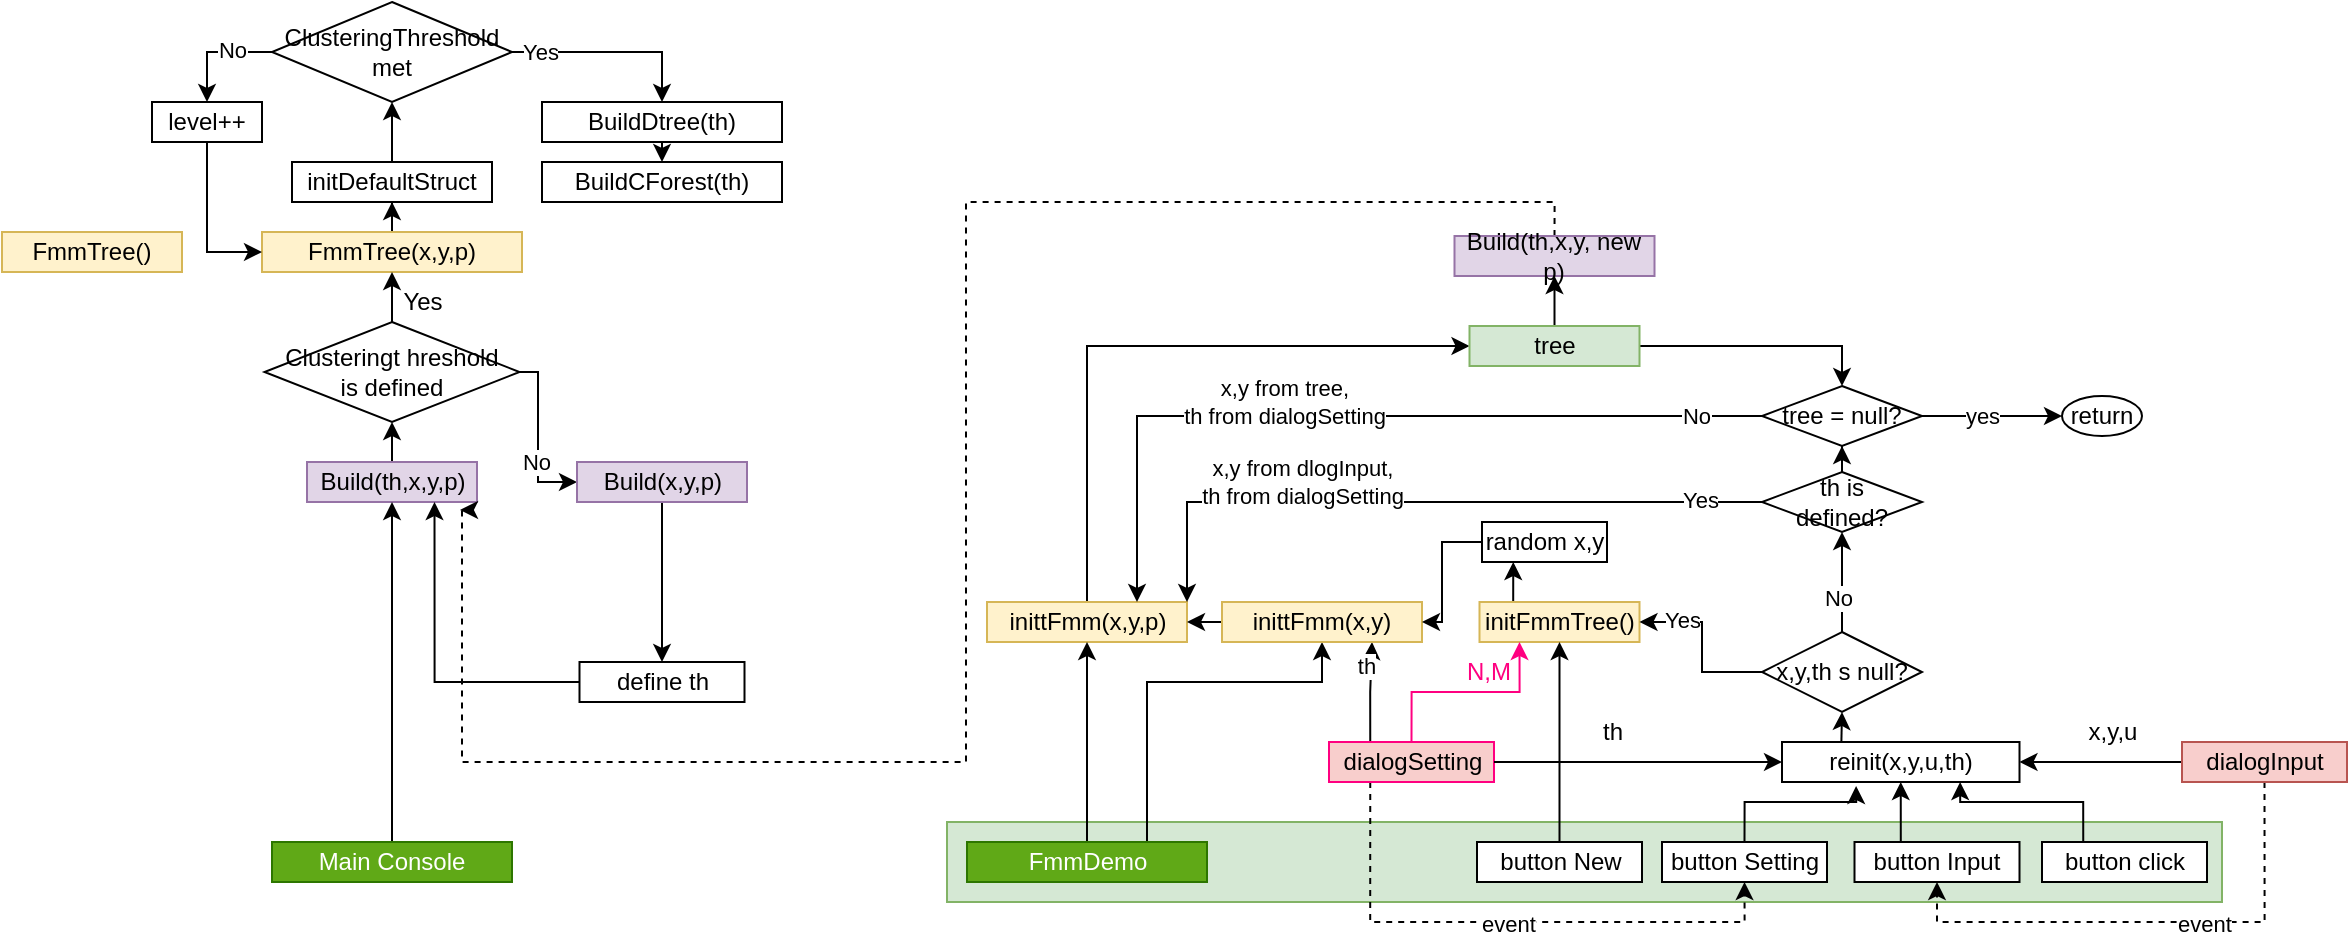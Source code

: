 <mxfile version="20.0.3" type="device"><diagram id="Uz7DUz-bzCfDMSoVcK53" name="Page-1"><mxGraphModel dx="1038" dy="546" grid="1" gridSize="10" guides="1" tooltips="1" connect="1" arrows="1" fold="1" page="1" pageScale="1" pageWidth="850" pageHeight="1100" math="0" shadow="0"><root><mxCell id="0"/><mxCell id="1" parent="0"/><mxCell id="zK4xgG0_p17at7Gp_I9P-106" value="" style="rounded=0;whiteSpace=wrap;html=1;fillColor=#d5e8d4;strokeColor=#82b366;" vertex="1" parent="1"><mxGeometry x="522.5" y="480" width="637.5" height="40" as="geometry"/></mxCell><mxCell id="zK4xgG0_p17at7Gp_I9P-1" value="FmmTree()" style="rounded=0;whiteSpace=wrap;html=1;fillColor=#fff2cc;strokeColor=#d6b656;" vertex="1" parent="1"><mxGeometry x="50" y="185" width="90" height="20" as="geometry"/></mxCell><mxCell id="zK4xgG0_p17at7Gp_I9P-4" style="edgeStyle=orthogonalEdgeStyle;rounded=0;orthogonalLoop=1;jettySize=auto;html=1;exitX=0.5;exitY=0;exitDx=0;exitDy=0;" edge="1" parent="1" source="zK4xgG0_p17at7Gp_I9P-2" target="zK4xgG0_p17at7Gp_I9P-3"><mxGeometry relative="1" as="geometry"/></mxCell><mxCell id="zK4xgG0_p17at7Gp_I9P-2" value="FmmTree(x,y,p)" style="rounded=0;whiteSpace=wrap;html=1;fillColor=#fff2cc;strokeColor=#d6b656;" vertex="1" parent="1"><mxGeometry x="180" y="185" width="130" height="20" as="geometry"/></mxCell><mxCell id="zK4xgG0_p17at7Gp_I9P-19" style="edgeStyle=orthogonalEdgeStyle;rounded=0;orthogonalLoop=1;jettySize=auto;html=1;exitX=0.5;exitY=0;exitDx=0;exitDy=0;" edge="1" parent="1" source="zK4xgG0_p17at7Gp_I9P-3" target="zK4xgG0_p17at7Gp_I9P-7"><mxGeometry relative="1" as="geometry"/></mxCell><mxCell id="zK4xgG0_p17at7Gp_I9P-3" value="initDefaultStruct" style="whiteSpace=wrap;html=1;" vertex="1" parent="1"><mxGeometry x="195" y="150" width="100" height="20" as="geometry"/></mxCell><mxCell id="zK4xgG0_p17at7Gp_I9P-29" style="edgeStyle=orthogonalEdgeStyle;rounded=0;orthogonalLoop=1;jettySize=auto;html=1;exitX=0.5;exitY=0;exitDx=0;exitDy=0;entryX=0.5;entryY=1;entryDx=0;entryDy=0;" edge="1" parent="1" source="zK4xgG0_p17at7Gp_I9P-5" target="zK4xgG0_p17at7Gp_I9P-25"><mxGeometry relative="1" as="geometry"/></mxCell><mxCell id="zK4xgG0_p17at7Gp_I9P-5" value="Build(th,x,y,p)" style="rounded=0;whiteSpace=wrap;html=1;fillColor=#e1d5e7;strokeColor=#9673a6;" vertex="1" parent="1"><mxGeometry x="202.5" y="300" width="85" height="20" as="geometry"/></mxCell><mxCell id="zK4xgG0_p17at7Gp_I9P-20" style="edgeStyle=orthogonalEdgeStyle;rounded=0;orthogonalLoop=1;jettySize=auto;html=1;exitX=0;exitY=0.5;exitDx=0;exitDy=0;entryX=0.5;entryY=0;entryDx=0;entryDy=0;" edge="1" parent="1" source="zK4xgG0_p17at7Gp_I9P-7" target="zK4xgG0_p17at7Gp_I9P-37"><mxGeometry relative="1" as="geometry"><mxPoint x="165" y="140" as="targetPoint"/></mxGeometry></mxCell><mxCell id="zK4xgG0_p17at7Gp_I9P-21" value="No" style="edgeLabel;html=1;align=center;verticalAlign=middle;resizable=0;points=[];" vertex="1" connectable="0" parent="zK4xgG0_p17at7Gp_I9P-20"><mxGeometry x="-0.304" y="-1" relative="1" as="geometry"><mxPoint as="offset"/></mxGeometry></mxCell><mxCell id="zK4xgG0_p17at7Gp_I9P-22" style="edgeStyle=orthogonalEdgeStyle;rounded=0;orthogonalLoop=1;jettySize=auto;html=1;exitX=1;exitY=0.5;exitDx=0;exitDy=0;entryX=0.5;entryY=0;entryDx=0;entryDy=0;" edge="1" parent="1" source="zK4xgG0_p17at7Gp_I9P-7" target="zK4xgG0_p17at7Gp_I9P-12"><mxGeometry relative="1" as="geometry"/></mxCell><mxCell id="zK4xgG0_p17at7Gp_I9P-23" value="Yes" style="edgeLabel;html=1;align=center;verticalAlign=middle;resizable=0;points=[];" vertex="1" connectable="0" parent="zK4xgG0_p17at7Gp_I9P-22"><mxGeometry x="-0.72" relative="1" as="geometry"><mxPoint as="offset"/></mxGeometry></mxCell><mxCell id="zK4xgG0_p17at7Gp_I9P-7" value="ClusteringThreshold met" style="rhombus;whiteSpace=wrap;html=1;" vertex="1" parent="1"><mxGeometry x="185" y="70" width="120" height="50" as="geometry"/></mxCell><mxCell id="zK4xgG0_p17at7Gp_I9P-138" style="edgeStyle=orthogonalEdgeStyle;rounded=0;orthogonalLoop=1;jettySize=auto;html=1;exitX=0.5;exitY=0;exitDx=0;exitDy=0;entryX=0.5;entryY=1;entryDx=0;entryDy=0;" edge="1" parent="1" source="zK4xgG0_p17at7Gp_I9P-9" target="zK4xgG0_p17at7Gp_I9P-5"><mxGeometry relative="1" as="geometry"/></mxCell><mxCell id="zK4xgG0_p17at7Gp_I9P-9" value="Main Console" style="rounded=0;whiteSpace=wrap;html=1;fillColor=#60a917;fontColor=#ffffff;strokeColor=#2D7600;" vertex="1" parent="1"><mxGeometry x="185" y="490" width="120" height="20" as="geometry"/></mxCell><mxCell id="zK4xgG0_p17at7Gp_I9P-24" style="edgeStyle=orthogonalEdgeStyle;rounded=0;orthogonalLoop=1;jettySize=auto;html=1;exitX=0.5;exitY=1;exitDx=0;exitDy=0;entryX=0.5;entryY=0;entryDx=0;entryDy=0;" edge="1" parent="1" source="zK4xgG0_p17at7Gp_I9P-12" target="zK4xgG0_p17at7Gp_I9P-14"><mxGeometry relative="1" as="geometry"/></mxCell><mxCell id="zK4xgG0_p17at7Gp_I9P-12" value="BuildDtree(th)" style="rounded=0;whiteSpace=wrap;html=1;" vertex="1" parent="1"><mxGeometry x="320" y="120" width="120" height="20" as="geometry"/></mxCell><mxCell id="zK4xgG0_p17at7Gp_I9P-14" value="BuildCForest(th)" style="rounded=0;whiteSpace=wrap;html=1;" vertex="1" parent="1"><mxGeometry x="320" y="150" width="120" height="20" as="geometry"/></mxCell><mxCell id="zK4xgG0_p17at7Gp_I9P-26" style="edgeStyle=orthogonalEdgeStyle;rounded=0;orthogonalLoop=1;jettySize=auto;html=1;exitX=0.5;exitY=0;exitDx=0;exitDy=0;entryX=0.5;entryY=1;entryDx=0;entryDy=0;" edge="1" parent="1" source="zK4xgG0_p17at7Gp_I9P-25" target="zK4xgG0_p17at7Gp_I9P-2"><mxGeometry relative="1" as="geometry"/></mxCell><mxCell id="zK4xgG0_p17at7Gp_I9P-31" style="edgeStyle=orthogonalEdgeStyle;rounded=0;orthogonalLoop=1;jettySize=auto;html=1;exitX=1;exitY=0.5;exitDx=0;exitDy=0;entryX=0;entryY=0.5;entryDx=0;entryDy=0;" edge="1" parent="1" source="zK4xgG0_p17at7Gp_I9P-25" target="zK4xgG0_p17at7Gp_I9P-30"><mxGeometry relative="1" as="geometry"><Array as="points"><mxPoint x="318" y="255"/><mxPoint x="318" y="310"/></Array></mxGeometry></mxCell><mxCell id="zK4xgG0_p17at7Gp_I9P-32" value="No" style="edgeLabel;html=1;align=center;verticalAlign=middle;resizable=0;points=[];" vertex="1" connectable="0" parent="zK4xgG0_p17at7Gp_I9P-31"><mxGeometry x="0.295" y="-1" relative="1" as="geometry"><mxPoint as="offset"/></mxGeometry></mxCell><mxCell id="zK4xgG0_p17at7Gp_I9P-25" value="&lt;div&gt;Clusteringt hreshold &lt;br&gt;&lt;/div&gt;&lt;div&gt;is defined&lt;br&gt;&lt;/div&gt;" style="rhombus;whiteSpace=wrap;html=1;" vertex="1" parent="1"><mxGeometry x="181.25" y="230" width="127.5" height="50" as="geometry"/></mxCell><mxCell id="zK4xgG0_p17at7Gp_I9P-27" value="Yes" style="text;html=1;align=center;verticalAlign=middle;resizable=0;points=[];autosize=1;strokeColor=none;fillColor=none;" vertex="1" parent="1"><mxGeometry x="240" y="205" width="40" height="30" as="geometry"/></mxCell><mxCell id="zK4xgG0_p17at7Gp_I9P-48" style="edgeStyle=orthogonalEdgeStyle;rounded=0;orthogonalLoop=1;jettySize=auto;html=1;exitX=0.5;exitY=1;exitDx=0;exitDy=0;entryX=0.5;entryY=0;entryDx=0;entryDy=0;" edge="1" parent="1" source="zK4xgG0_p17at7Gp_I9P-30" target="zK4xgG0_p17at7Gp_I9P-33"><mxGeometry relative="1" as="geometry"/></mxCell><mxCell id="zK4xgG0_p17at7Gp_I9P-30" value="Build(x,y,p)" style="rounded=0;whiteSpace=wrap;html=1;fillColor=#e1d5e7;strokeColor=#9673a6;" vertex="1" parent="1"><mxGeometry x="337.5" y="300" width="85" height="20" as="geometry"/></mxCell><mxCell id="zK4xgG0_p17at7Gp_I9P-49" style="edgeStyle=orthogonalEdgeStyle;rounded=0;orthogonalLoop=1;jettySize=auto;html=1;exitX=0;exitY=0.5;exitDx=0;exitDy=0;entryX=0.75;entryY=1;entryDx=0;entryDy=0;" edge="1" parent="1" source="zK4xgG0_p17at7Gp_I9P-33" target="zK4xgG0_p17at7Gp_I9P-5"><mxGeometry relative="1" as="geometry"/></mxCell><mxCell id="zK4xgG0_p17at7Gp_I9P-33" value="define th" style="rounded=0;whiteSpace=wrap;html=1;" vertex="1" parent="1"><mxGeometry x="338.75" y="400" width="82.5" height="20" as="geometry"/></mxCell><mxCell id="zK4xgG0_p17at7Gp_I9P-39" style="edgeStyle=orthogonalEdgeStyle;rounded=0;orthogonalLoop=1;jettySize=auto;html=1;exitX=0.5;exitY=1;exitDx=0;exitDy=0;entryX=0;entryY=0.5;entryDx=0;entryDy=0;" edge="1" parent="1" source="zK4xgG0_p17at7Gp_I9P-37" target="zK4xgG0_p17at7Gp_I9P-2"><mxGeometry relative="1" as="geometry"/></mxCell><mxCell id="zK4xgG0_p17at7Gp_I9P-37" value="level++" style="rounded=0;whiteSpace=wrap;html=1;" vertex="1" parent="1"><mxGeometry x="125" y="120" width="55" height="20" as="geometry"/></mxCell><mxCell id="zK4xgG0_p17at7Gp_I9P-64" style="edgeStyle=orthogonalEdgeStyle;rounded=0;orthogonalLoop=1;jettySize=auto;html=1;exitX=0.5;exitY=0;exitDx=0;exitDy=0;entryX=0;entryY=0.5;entryDx=0;entryDy=0;" edge="1" parent="1" source="zK4xgG0_p17at7Gp_I9P-40" target="zK4xgG0_p17at7Gp_I9P-45"><mxGeometry relative="1" as="geometry"/></mxCell><mxCell id="zK4xgG0_p17at7Gp_I9P-40" value="inittFmm(x,y,p)" style="rounded=0;whiteSpace=wrap;html=1;fillColor=#fff2cc;strokeColor=#d6b656;" vertex="1" parent="1"><mxGeometry x="542.5" y="370" width="100" height="20" as="geometry"/></mxCell><mxCell id="zK4xgG0_p17at7Gp_I9P-44" style="edgeStyle=orthogonalEdgeStyle;rounded=0;orthogonalLoop=1;jettySize=auto;html=1;exitX=0.5;exitY=0;exitDx=0;exitDy=0;entryX=0.5;entryY=1;entryDx=0;entryDy=0;" edge="1" parent="1" source="zK4xgG0_p17at7Gp_I9P-43" target="zK4xgG0_p17at7Gp_I9P-40"><mxGeometry relative="1" as="geometry"/></mxCell><mxCell id="zK4xgG0_p17at7Gp_I9P-61" style="edgeStyle=orthogonalEdgeStyle;rounded=0;orthogonalLoop=1;jettySize=auto;html=1;exitX=0.75;exitY=0;exitDx=0;exitDy=0;entryX=0.5;entryY=1;entryDx=0;entryDy=0;" edge="1" parent="1" source="zK4xgG0_p17at7Gp_I9P-43" target="zK4xgG0_p17at7Gp_I9P-59"><mxGeometry relative="1" as="geometry"><Array as="points"><mxPoint x="623" y="410"/><mxPoint x="710" y="410"/></Array></mxGeometry></mxCell><mxCell id="zK4xgG0_p17at7Gp_I9P-43" value="FmmDemo" style="rounded=0;whiteSpace=wrap;html=1;fillColor=#60a917;fontColor=#ffffff;strokeColor=#2D7600;" vertex="1" parent="1"><mxGeometry x="532.5" y="490" width="120" height="20" as="geometry"/></mxCell><mxCell id="zK4xgG0_p17at7Gp_I9P-117" style="edgeStyle=orthogonalEdgeStyle;rounded=0;orthogonalLoop=1;jettySize=auto;html=1;exitX=1;exitY=0.5;exitDx=0;exitDy=0;entryX=0.5;entryY=0;entryDx=0;entryDy=0;" edge="1" parent="1" source="zK4xgG0_p17at7Gp_I9P-45" target="zK4xgG0_p17at7Gp_I9P-115"><mxGeometry relative="1" as="geometry"/></mxCell><mxCell id="zK4xgG0_p17at7Gp_I9P-124" style="edgeStyle=orthogonalEdgeStyle;rounded=0;orthogonalLoop=1;jettySize=auto;html=1;exitX=0.5;exitY=0;exitDx=0;exitDy=0;entryX=0.5;entryY=1;entryDx=0;entryDy=0;" edge="1" parent="1" source="zK4xgG0_p17at7Gp_I9P-45" target="zK4xgG0_p17at7Gp_I9P-123"><mxGeometry relative="1" as="geometry"/></mxCell><mxCell id="zK4xgG0_p17at7Gp_I9P-45" value="tree" style="rounded=0;whiteSpace=wrap;html=1;fillColor=#d5e8d4;strokeColor=#82b366;" vertex="1" parent="1"><mxGeometry x="783.75" y="232" width="85" height="20" as="geometry"/></mxCell><mxCell id="zK4xgG0_p17at7Gp_I9P-69" style="edgeStyle=orthogonalEdgeStyle;rounded=0;orthogonalLoop=1;jettySize=auto;html=1;exitX=0.25;exitY=0;exitDx=0;exitDy=0;entryX=0.75;entryY=1;entryDx=0;entryDy=0;" edge="1" parent="1" source="zK4xgG0_p17at7Gp_I9P-50" target="zK4xgG0_p17at7Gp_I9P-59"><mxGeometry relative="1" as="geometry"/></mxCell><mxCell id="zK4xgG0_p17at7Gp_I9P-72" value="th" style="edgeLabel;html=1;align=center;verticalAlign=middle;resizable=0;points=[];" vertex="1" connectable="0" parent="zK4xgG0_p17at7Gp_I9P-69"><mxGeometry x="0.537" y="3" relative="1" as="geometry"><mxPoint as="offset"/></mxGeometry></mxCell><mxCell id="zK4xgG0_p17at7Gp_I9P-131" style="edgeStyle=orthogonalEdgeStyle;rounded=0;orthogonalLoop=1;jettySize=auto;html=1;exitX=0.25;exitY=1;exitDx=0;exitDy=0;entryX=0.5;entryY=1;entryDx=0;entryDy=0;dashed=1;" edge="1" parent="1" source="zK4xgG0_p17at7Gp_I9P-50" target="zK4xgG0_p17at7Gp_I9P-86"><mxGeometry relative="1" as="geometry"/></mxCell><mxCell id="zK4xgG0_p17at7Gp_I9P-133" value="event" style="edgeLabel;html=1;align=center;verticalAlign=middle;resizable=0;points=[];" vertex="1" connectable="0" parent="zK4xgG0_p17at7Gp_I9P-131"><mxGeometry x="0.002" y="-1" relative="1" as="geometry"><mxPoint as="offset"/></mxGeometry></mxCell><mxCell id="zK4xgG0_p17at7Gp_I9P-50" value="dialogSetting" style="rounded=0;whiteSpace=wrap;html=1;fillColor=#f8cecc;strokeColor=#FF0080;" vertex="1" parent="1"><mxGeometry x="713.5" y="440" width="82.5" height="20" as="geometry"/></mxCell><mxCell id="zK4xgG0_p17at7Gp_I9P-68" style="edgeStyle=orthogonalEdgeStyle;rounded=0;orthogonalLoop=1;jettySize=auto;html=1;exitX=0;exitY=0.5;exitDx=0;exitDy=0;entryX=1;entryY=0.5;entryDx=0;entryDy=0;" edge="1" parent="1" source="zK4xgG0_p17at7Gp_I9P-59" target="zK4xgG0_p17at7Gp_I9P-40"><mxGeometry relative="1" as="geometry"/></mxCell><mxCell id="zK4xgG0_p17at7Gp_I9P-59" value="inittFmm(x,y)" style="rounded=0;whiteSpace=wrap;html=1;fillColor=#fff2cc;strokeColor=#d6b656;" vertex="1" parent="1"><mxGeometry x="660" y="370" width="100" height="20" as="geometry"/></mxCell><mxCell id="zK4xgG0_p17at7Gp_I9P-78" style="edgeStyle=orthogonalEdgeStyle;rounded=0;orthogonalLoop=1;jettySize=auto;html=1;exitX=0.25;exitY=0;exitDx=0;exitDy=0;entryX=0.25;entryY=1;entryDx=0;entryDy=0;" edge="1" parent="1" source="zK4xgG0_p17at7Gp_I9P-71" target="zK4xgG0_p17at7Gp_I9P-76"><mxGeometry relative="1" as="geometry"/></mxCell><mxCell id="zK4xgG0_p17at7Gp_I9P-71" value="initFmmTree()" style="rounded=0;whiteSpace=wrap;html=1;fillColor=#fff2cc;strokeColor=#d6b656;" vertex="1" parent="1"><mxGeometry x="788.75" y="370" width="80" height="20" as="geometry"/></mxCell><mxCell id="zK4xgG0_p17at7Gp_I9P-79" style="edgeStyle=orthogonalEdgeStyle;rounded=0;orthogonalLoop=1;jettySize=auto;html=1;exitX=0;exitY=0.5;exitDx=0;exitDy=0;entryX=1;entryY=0.5;entryDx=0;entryDy=0;" edge="1" parent="1" source="zK4xgG0_p17at7Gp_I9P-76" target="zK4xgG0_p17at7Gp_I9P-59"><mxGeometry relative="1" as="geometry"><Array as="points"><mxPoint x="770" y="340"/><mxPoint x="770" y="380"/></Array></mxGeometry></mxCell><mxCell id="zK4xgG0_p17at7Gp_I9P-76" value="random x,y" style="rounded=0;whiteSpace=wrap;html=1;" vertex="1" parent="1"><mxGeometry x="790" y="330" width="62.5" height="20" as="geometry"/></mxCell><mxCell id="zK4xgG0_p17at7Gp_I9P-83" style="edgeStyle=orthogonalEdgeStyle;rounded=0;orthogonalLoop=1;jettySize=auto;html=1;exitX=0.5;exitY=0;exitDx=0;exitDy=0;entryX=0.5;entryY=1;entryDx=0;entryDy=0;" edge="1" parent="1" source="zK4xgG0_p17at7Gp_I9P-80" target="zK4xgG0_p17at7Gp_I9P-71"><mxGeometry relative="1" as="geometry"/></mxCell><mxCell id="zK4xgG0_p17at7Gp_I9P-80" value="button New" style="rounded=0;whiteSpace=wrap;html=1;" vertex="1" parent="1"><mxGeometry x="787.5" y="490" width="82.5" height="20" as="geometry"/></mxCell><mxCell id="zK4xgG0_p17at7Gp_I9P-82" value="" style="group;fontColor=#FF33FF;" vertex="1" connectable="0" parent="1"><mxGeometry x="777.5" y="390" width="35" height="30" as="geometry"/></mxCell><mxCell id="zK4xgG0_p17at7Gp_I9P-73" style="edgeStyle=orthogonalEdgeStyle;rounded=0;orthogonalLoop=1;jettySize=auto;html=1;exitX=0.5;exitY=0;exitDx=0;exitDy=0;entryX=0.25;entryY=1;entryDx=0;entryDy=0;strokeColor=#FF0080;" edge="1" parent="zK4xgG0_p17at7Gp_I9P-82" source="zK4xgG0_p17at7Gp_I9P-50" target="zK4xgG0_p17at7Gp_I9P-71"><mxGeometry relative="1" as="geometry"/></mxCell><mxCell id="zK4xgG0_p17at7Gp_I9P-74" value="&lt;font color=&quot;#FF0080&quot;&gt;N,M&lt;/font&gt;" style="text;html=1;align=center;verticalAlign=middle;resizable=0;points=[];autosize=1;strokeColor=none;fillColor=none;" vertex="1" parent="zK4xgG0_p17at7Gp_I9P-82"><mxGeometry x="-5" width="40" height="30" as="geometry"/></mxCell><mxCell id="zK4xgG0_p17at7Gp_I9P-87" style="edgeStyle=orthogonalEdgeStyle;rounded=0;orthogonalLoop=1;jettySize=auto;html=1;exitX=0.5;exitY=0;exitDx=0;exitDy=0;entryX=0.312;entryY=1.1;entryDx=0;entryDy=0;entryPerimeter=0;" edge="1" parent="1" source="zK4xgG0_p17at7Gp_I9P-86" target="zK4xgG0_p17at7Gp_I9P-94"><mxGeometry relative="1" as="geometry"><mxPoint x="951.245" y="450" as="targetPoint"/></mxGeometry></mxCell><mxCell id="zK4xgG0_p17at7Gp_I9P-86" value="button Setting" style="rounded=0;whiteSpace=wrap;html=1;" vertex="1" parent="1"><mxGeometry x="880" y="490" width="82.5" height="20" as="geometry"/></mxCell><mxCell id="zK4xgG0_p17at7Gp_I9P-95" style="edgeStyle=orthogonalEdgeStyle;rounded=0;orthogonalLoop=1;jettySize=auto;html=1;exitX=0.5;exitY=0;exitDx=0;exitDy=0;entryX=0.5;entryY=1;entryDx=0;entryDy=0;" edge="1" parent="1" source="zK4xgG0_p17at7Gp_I9P-93" target="zK4xgG0_p17at7Gp_I9P-94"><mxGeometry relative="1" as="geometry"/></mxCell><mxCell id="zK4xgG0_p17at7Gp_I9P-93" value="button Input" style="rounded=0;whiteSpace=wrap;html=1;" vertex="1" parent="1"><mxGeometry x="976.25" y="490" width="82.5" height="20" as="geometry"/></mxCell><mxCell id="zK4xgG0_p17at7Gp_I9P-108" style="edgeStyle=orthogonalEdgeStyle;rounded=0;orthogonalLoop=1;jettySize=auto;html=1;exitX=0.25;exitY=0;exitDx=0;exitDy=0;entryX=0.5;entryY=1;entryDx=0;entryDy=0;" edge="1" parent="1" source="zK4xgG0_p17at7Gp_I9P-94" target="zK4xgG0_p17at7Gp_I9P-107"><mxGeometry relative="1" as="geometry"/></mxCell><mxCell id="zK4xgG0_p17at7Gp_I9P-94" value="reinit(x,y,u,th)" style="whiteSpace=wrap;html=1;" vertex="1" parent="1"><mxGeometry x="940" y="440" width="118.75" height="20" as="geometry"/></mxCell><mxCell id="zK4xgG0_p17at7Gp_I9P-104" style="edgeStyle=orthogonalEdgeStyle;rounded=0;orthogonalLoop=1;jettySize=auto;html=1;exitX=0.25;exitY=0;exitDx=0;exitDy=0;entryX=0.75;entryY=1;entryDx=0;entryDy=0;" edge="1" parent="1" source="zK4xgG0_p17at7Gp_I9P-103" target="zK4xgG0_p17at7Gp_I9P-94"><mxGeometry relative="1" as="geometry"><Array as="points"><mxPoint x="1091" y="470"/><mxPoint x="1029" y="470"/></Array></mxGeometry></mxCell><mxCell id="zK4xgG0_p17at7Gp_I9P-103" value="button click" style="rounded=0;whiteSpace=wrap;html=1;" vertex="1" parent="1"><mxGeometry x="1070" y="490" width="82.5" height="20" as="geometry"/></mxCell><mxCell id="zK4xgG0_p17at7Gp_I9P-98" value="x,y,u" style="text;html=1;align=center;verticalAlign=middle;resizable=0;points=[];autosize=1;strokeColor=none;fillColor=none;" vertex="1" parent="1"><mxGeometry x="1080" y="420" width="50" height="30" as="geometry"/></mxCell><mxCell id="zK4xgG0_p17at7Gp_I9P-97" style="edgeStyle=orthogonalEdgeStyle;rounded=0;orthogonalLoop=1;jettySize=auto;html=1;exitX=0;exitY=0.5;exitDx=0;exitDy=0;entryX=1;entryY=0.5;entryDx=0;entryDy=0;" edge="1" parent="1" source="zK4xgG0_p17at7Gp_I9P-129" target="zK4xgG0_p17at7Gp_I9P-94"><mxGeometry relative="1" as="geometry"><mxPoint x="1161.25" y="460" as="sourcePoint"/></mxGeometry></mxCell><mxCell id="zK4xgG0_p17at7Gp_I9P-105" value="" style="group" vertex="1" connectable="0" parent="1"><mxGeometry x="840" y="420" width="30" height="30" as="geometry"/></mxCell><mxCell id="zK4xgG0_p17at7Gp_I9P-92" value="" style="group" vertex="1" connectable="0" parent="zK4xgG0_p17at7Gp_I9P-105"><mxGeometry width="30" height="30" as="geometry"/></mxCell><mxCell id="zK4xgG0_p17at7Gp_I9P-89" value="th" style="text;html=1;align=center;verticalAlign=middle;resizable=0;points=[];autosize=1;strokeColor=none;fillColor=none;" vertex="1" parent="zK4xgG0_p17at7Gp_I9P-92"><mxGeometry width="30" height="30" as="geometry"/></mxCell><mxCell id="zK4xgG0_p17at7Gp_I9P-88" style="edgeStyle=orthogonalEdgeStyle;rounded=0;orthogonalLoop=1;jettySize=auto;html=1;exitX=1;exitY=0.5;exitDx=0;exitDy=0;entryX=0;entryY=0.5;entryDx=0;entryDy=0;" edge="1" parent="zK4xgG0_p17at7Gp_I9P-105" source="zK4xgG0_p17at7Gp_I9P-50" target="zK4xgG0_p17at7Gp_I9P-94"><mxGeometry relative="1" as="geometry"><mxPoint x="51.87" y="20" as="targetPoint"/></mxGeometry></mxCell><mxCell id="zK4xgG0_p17at7Gp_I9P-109" style="edgeStyle=orthogonalEdgeStyle;rounded=0;orthogonalLoop=1;jettySize=auto;html=1;exitX=0;exitY=0.5;exitDx=0;exitDy=0;entryX=1;entryY=0.5;entryDx=0;entryDy=0;" edge="1" parent="1" source="zK4xgG0_p17at7Gp_I9P-107" target="zK4xgG0_p17at7Gp_I9P-71"><mxGeometry relative="1" as="geometry"><Array as="points"><mxPoint x="900" y="405"/><mxPoint x="900" y="380"/></Array></mxGeometry></mxCell><mxCell id="zK4xgG0_p17at7Gp_I9P-110" value="Yes" style="edgeLabel;html=1;align=center;verticalAlign=middle;resizable=0;points=[];" vertex="1" connectable="0" parent="zK4xgG0_p17at7Gp_I9P-109"><mxGeometry x="0.506" y="-1" relative="1" as="geometry"><mxPoint as="offset"/></mxGeometry></mxCell><mxCell id="zK4xgG0_p17at7Gp_I9P-111" style="edgeStyle=orthogonalEdgeStyle;rounded=0;orthogonalLoop=1;jettySize=auto;html=1;exitX=0.5;exitY=0;exitDx=0;exitDy=0;" edge="1" parent="1" source="zK4xgG0_p17at7Gp_I9P-107" target="zK4xgG0_p17at7Gp_I9P-112"><mxGeometry relative="1" as="geometry"><mxPoint x="970" y="350" as="targetPoint"/></mxGeometry></mxCell><mxCell id="zK4xgG0_p17at7Gp_I9P-113" value="No" style="edgeLabel;html=1;align=center;verticalAlign=middle;resizable=0;points=[];" vertex="1" connectable="0" parent="zK4xgG0_p17at7Gp_I9P-111"><mxGeometry x="-0.304" y="2" relative="1" as="geometry"><mxPoint as="offset"/></mxGeometry></mxCell><mxCell id="zK4xgG0_p17at7Gp_I9P-107" value="x,y,th s null?" style="rhombus;whiteSpace=wrap;html=1;" vertex="1" parent="1"><mxGeometry x="930" y="385" width="80" height="40" as="geometry"/></mxCell><mxCell id="zK4xgG0_p17at7Gp_I9P-114" style="edgeStyle=orthogonalEdgeStyle;rounded=0;orthogonalLoop=1;jettySize=auto;html=1;exitX=0.5;exitY=0;exitDx=0;exitDy=0;" edge="1" parent="1" source="zK4xgG0_p17at7Gp_I9P-112" target="zK4xgG0_p17at7Gp_I9P-115"><mxGeometry relative="1" as="geometry"><mxPoint x="970" y="300" as="targetPoint"/></mxGeometry></mxCell><mxCell id="zK4xgG0_p17at7Gp_I9P-139" style="edgeStyle=orthogonalEdgeStyle;rounded=0;orthogonalLoop=1;jettySize=auto;html=1;exitX=0;exitY=0.5;exitDx=0;exitDy=0;entryX=1;entryY=0;entryDx=0;entryDy=0;" edge="1" parent="1" source="zK4xgG0_p17at7Gp_I9P-112" target="zK4xgG0_p17at7Gp_I9P-40"><mxGeometry relative="1" as="geometry"><Array as="points"><mxPoint x="930" y="320"/><mxPoint x="643" y="320"/></Array></mxGeometry></mxCell><mxCell id="zK4xgG0_p17at7Gp_I9P-140" value="Yes" style="edgeLabel;html=1;align=center;verticalAlign=middle;resizable=0;points=[];" vertex="1" connectable="0" parent="zK4xgG0_p17at7Gp_I9P-139"><mxGeometry x="-0.816" y="-1" relative="1" as="geometry"><mxPoint as="offset"/></mxGeometry></mxCell><mxCell id="zK4xgG0_p17at7Gp_I9P-141" value="&lt;div&gt;x,y from dlogInput,&lt;/div&gt;&lt;div&gt;th from dialogSetting&lt;br&gt;&lt;/div&gt;" style="edgeLabel;html=1;align=center;verticalAlign=middle;resizable=0;points=[];" vertex="1" connectable="0" parent="zK4xgG0_p17at7Gp_I9P-139"><mxGeometry x="0.523" relative="1" as="geometry"><mxPoint x="27" y="-10" as="offset"/></mxGeometry></mxCell><mxCell id="zK4xgG0_p17at7Gp_I9P-112" value="&lt;div&gt;th is &lt;br&gt;&lt;/div&gt;&lt;div&gt;defined?&lt;/div&gt;" style="rhombus;whiteSpace=wrap;html=1;" vertex="1" parent="1"><mxGeometry x="930" y="305" width="80" height="30" as="geometry"/></mxCell><mxCell id="zK4xgG0_p17at7Gp_I9P-118" style="edgeStyle=orthogonalEdgeStyle;rounded=0;orthogonalLoop=1;jettySize=auto;html=1;exitX=1;exitY=0.5;exitDx=0;exitDy=0;" edge="1" parent="1" source="zK4xgG0_p17at7Gp_I9P-115" target="zK4xgG0_p17at7Gp_I9P-119"><mxGeometry relative="1" as="geometry"><mxPoint x="800" y="310" as="targetPoint"/></mxGeometry></mxCell><mxCell id="zK4xgG0_p17at7Gp_I9P-120" value="yes" style="edgeLabel;html=1;align=center;verticalAlign=middle;resizable=0;points=[];" vertex="1" connectable="0" parent="zK4xgG0_p17at7Gp_I9P-118"><mxGeometry x="-0.699" y="1" relative="1" as="geometry"><mxPoint x="19" y="1" as="offset"/></mxGeometry></mxCell><mxCell id="zK4xgG0_p17at7Gp_I9P-125" style="edgeStyle=orthogonalEdgeStyle;rounded=0;orthogonalLoop=1;jettySize=auto;html=1;exitX=0;exitY=0.5;exitDx=0;exitDy=0;entryX=0.75;entryY=0;entryDx=0;entryDy=0;" edge="1" parent="1" source="zK4xgG0_p17at7Gp_I9P-115" target="zK4xgG0_p17at7Gp_I9P-40"><mxGeometry relative="1" as="geometry"/></mxCell><mxCell id="zK4xgG0_p17at7Gp_I9P-126" value="&lt;div&gt;x,y from tree,&lt;/div&gt;&lt;div&gt;th from dialogSetting&lt;br&gt;&lt;/div&gt;" style="edgeLabel;html=1;align=center;verticalAlign=middle;resizable=0;points=[];" vertex="1" connectable="0" parent="zK4xgG0_p17at7Gp_I9P-125"><mxGeometry x="0.054" y="-1" relative="1" as="geometry"><mxPoint x="-26" y="-6" as="offset"/></mxGeometry></mxCell><mxCell id="zK4xgG0_p17at7Gp_I9P-127" value="No" style="edgeLabel;html=1;align=center;verticalAlign=middle;resizable=0;points=[];" vertex="1" connectable="0" parent="zK4xgG0_p17at7Gp_I9P-125"><mxGeometry x="-0.836" relative="1" as="geometry"><mxPoint as="offset"/></mxGeometry></mxCell><mxCell id="zK4xgG0_p17at7Gp_I9P-115" value="tree = null?" style="rhombus;whiteSpace=wrap;html=1;" vertex="1" parent="1"><mxGeometry x="930" y="262" width="80" height="30" as="geometry"/></mxCell><mxCell id="zK4xgG0_p17at7Gp_I9P-119" value="return" style="ellipse;whiteSpace=wrap;html=1;" vertex="1" parent="1"><mxGeometry x="1080" y="267" width="40" height="20" as="geometry"/></mxCell><mxCell id="zK4xgG0_p17at7Gp_I9P-134" style="edgeStyle=orthogonalEdgeStyle;rounded=0;orthogonalLoop=1;jettySize=auto;html=1;exitX=0.5;exitY=0;exitDx=0;exitDy=0;entryX=0.9;entryY=1.2;entryDx=0;entryDy=0;dashed=1;entryPerimeter=0;" edge="1" parent="1" source="zK4xgG0_p17at7Gp_I9P-123" target="zK4xgG0_p17at7Gp_I9P-5"><mxGeometry relative="1" as="geometry"><Array as="points"><mxPoint x="826" y="170"/><mxPoint x="532" y="170"/><mxPoint x="532" y="450"/><mxPoint x="280" y="450"/></Array></mxGeometry></mxCell><mxCell id="zK4xgG0_p17at7Gp_I9P-123" value="Build(th,x,y, new p)" style="rounded=0;whiteSpace=wrap;html=1;fillColor=#e1d5e7;strokeColor=#9673a6;" vertex="1" parent="1"><mxGeometry x="776.25" y="187" width="100" height="20" as="geometry"/></mxCell><mxCell id="zK4xgG0_p17at7Gp_I9P-130" style="edgeStyle=orthogonalEdgeStyle;rounded=0;orthogonalLoop=1;jettySize=auto;html=1;exitX=0.5;exitY=1;exitDx=0;exitDy=0;entryX=0.5;entryY=1;entryDx=0;entryDy=0;dashed=1;" edge="1" parent="1" source="zK4xgG0_p17at7Gp_I9P-129" target="zK4xgG0_p17at7Gp_I9P-93"><mxGeometry relative="1" as="geometry"/></mxCell><mxCell id="zK4xgG0_p17at7Gp_I9P-132" value="event" style="edgeLabel;html=1;align=center;verticalAlign=middle;resizable=0;points=[];" vertex="1" connectable="0" parent="zK4xgG0_p17at7Gp_I9P-130"><mxGeometry x="-0.21" y="1" relative="1" as="geometry"><mxPoint as="offset"/></mxGeometry></mxCell><mxCell id="zK4xgG0_p17at7Gp_I9P-129" value="dialogInput" style="rounded=0;whiteSpace=wrap;html=1;fillColor=#f8cecc;strokeColor=#b85450;" vertex="1" parent="1"><mxGeometry x="1140" y="440" width="82.5" height="20" as="geometry"/></mxCell></root></mxGraphModel></diagram></mxfile>